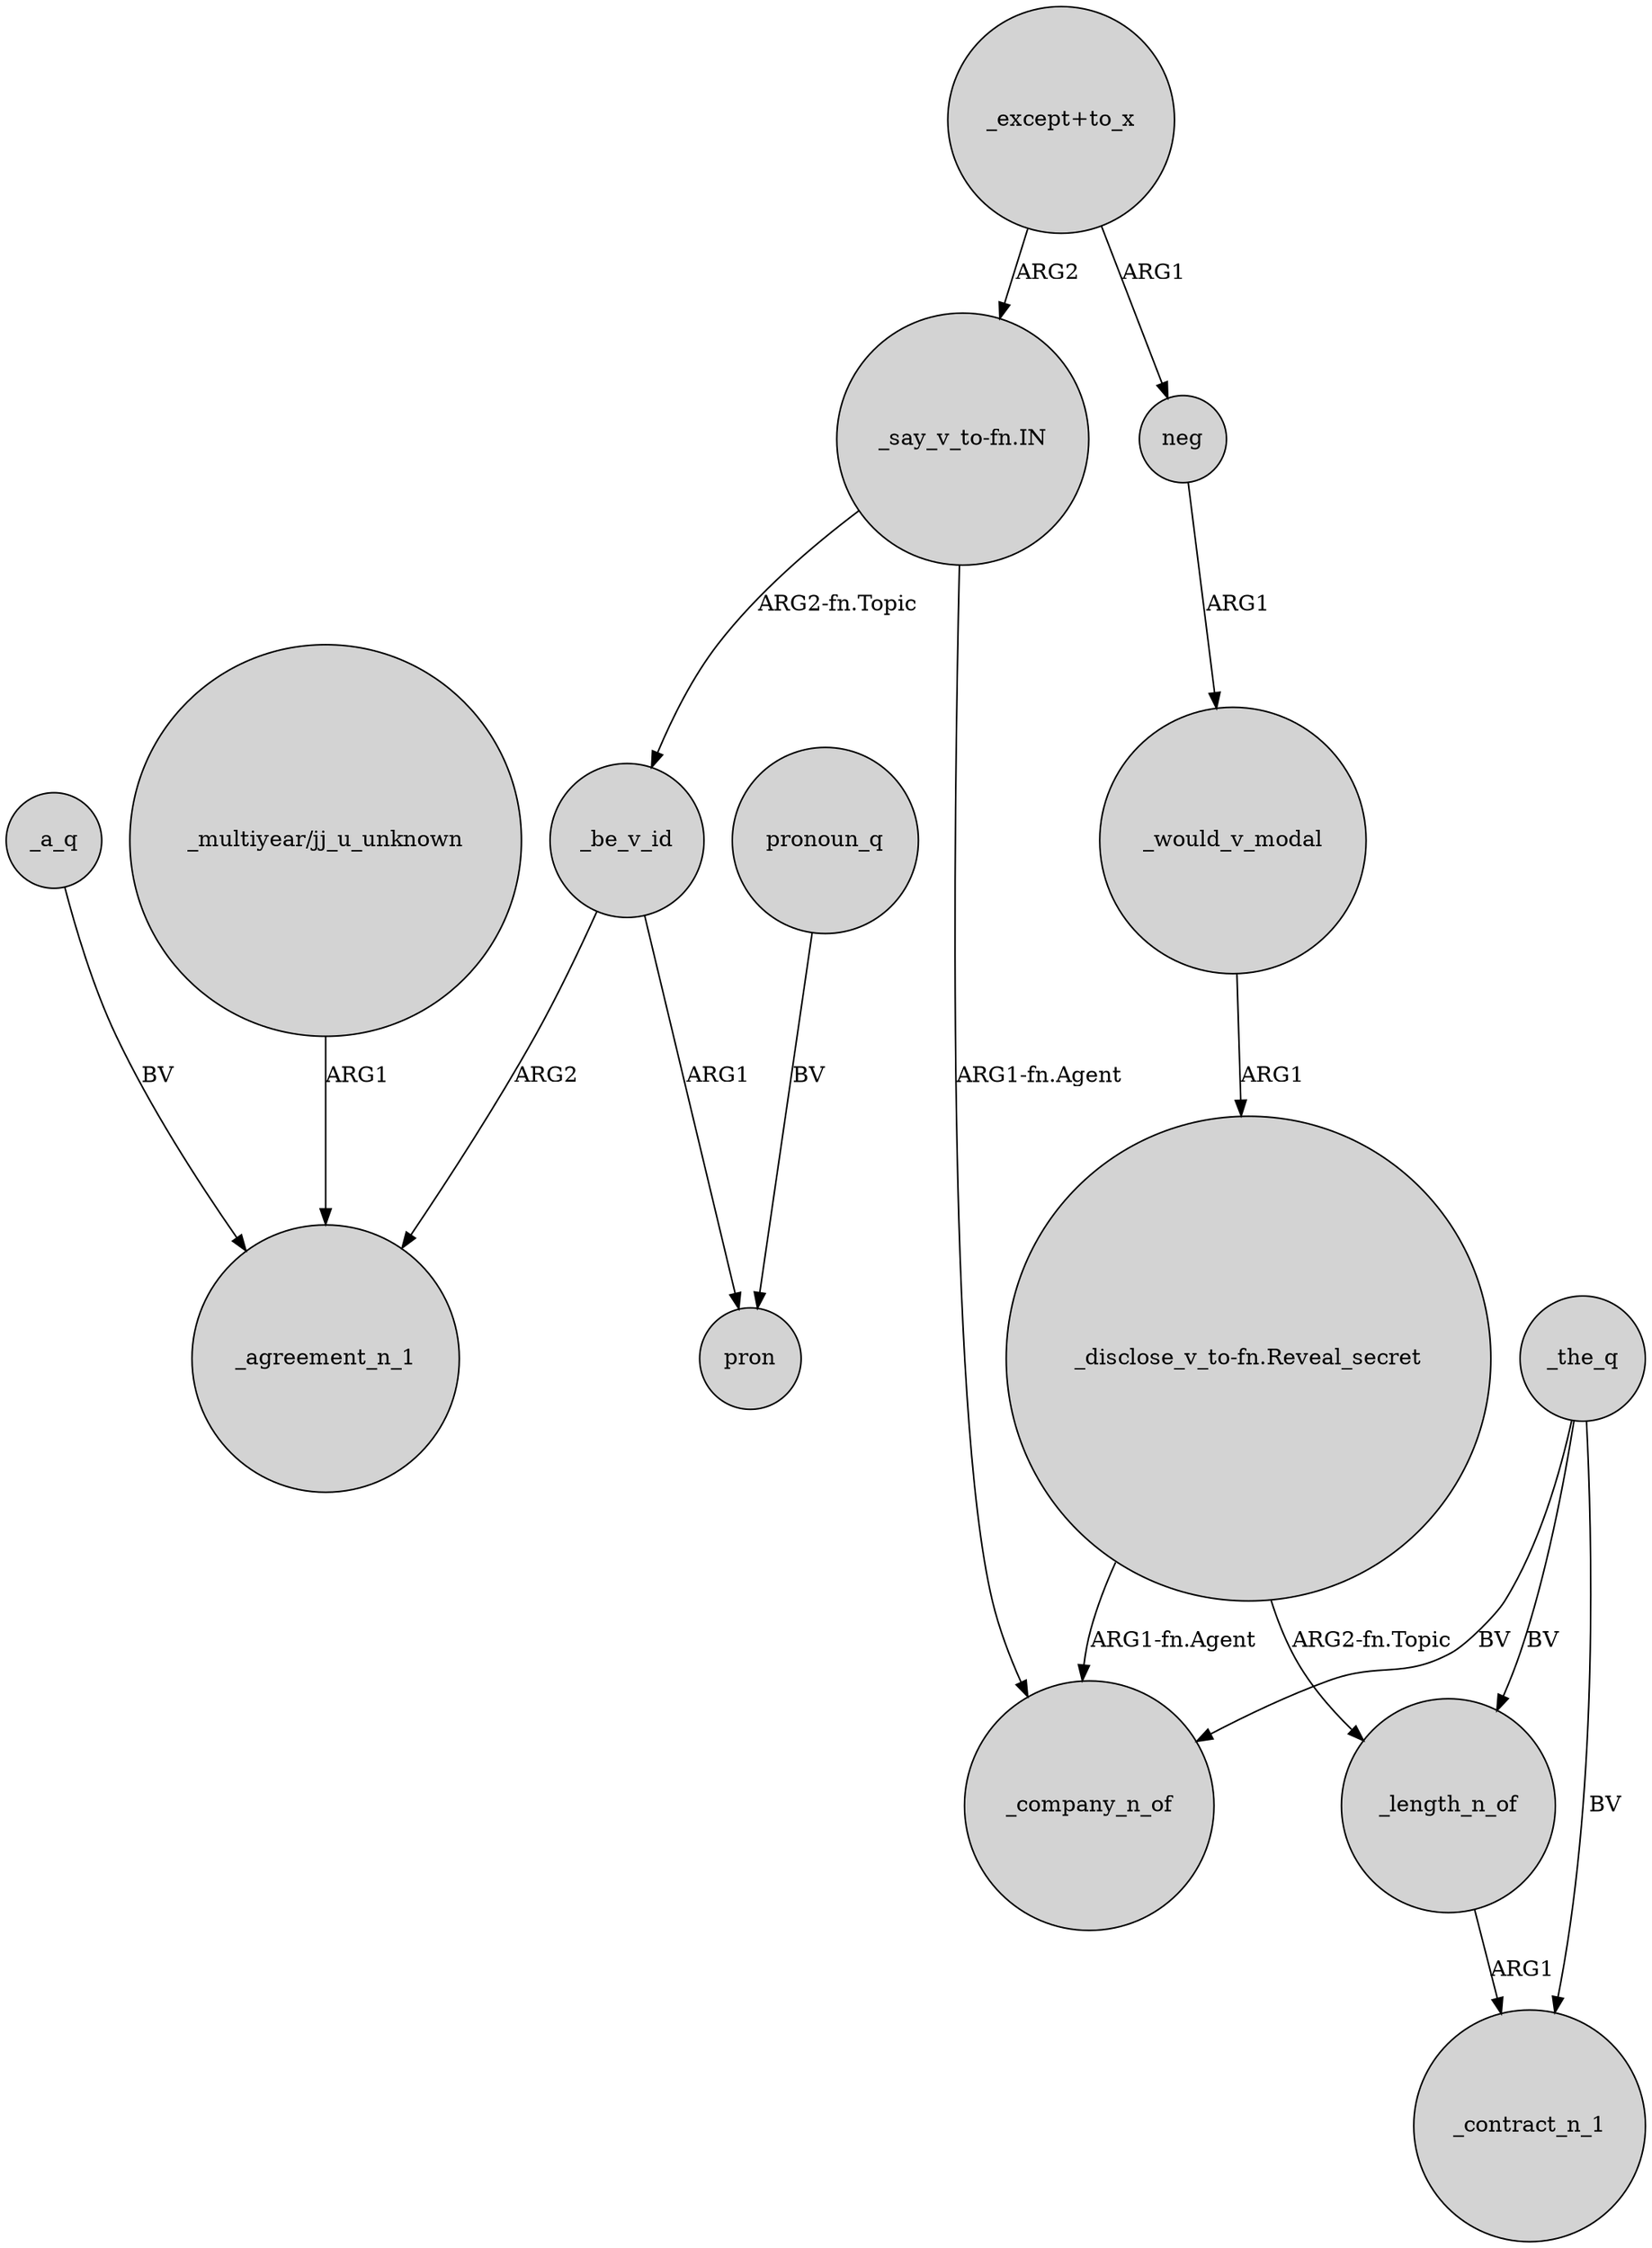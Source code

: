 digraph {
	node [shape=circle style=filled]
	"_disclose_v_to-fn.Reveal_secret" -> _company_n_of [label="ARG1-fn.Agent"]
	"_except+to_x" -> "_say_v_to-fn.IN" [label=ARG2]
	_the_q -> _contract_n_1 [label=BV]
	"_say_v_to-fn.IN" -> _company_n_of [label="ARG1-fn.Agent"]
	_be_v_id -> _agreement_n_1 [label=ARG2]
	neg -> _would_v_modal [label=ARG1]
	"_multiyear/jj_u_unknown" -> _agreement_n_1 [label=ARG1]
	_a_q -> _agreement_n_1 [label=BV]
	"_disclose_v_to-fn.Reveal_secret" -> _length_n_of [label="ARG2-fn.Topic"]
	_length_n_of -> _contract_n_1 [label=ARG1]
	_be_v_id -> pron [label=ARG1]
	_the_q -> _company_n_of [label=BV]
	_the_q -> _length_n_of [label=BV]
	_would_v_modal -> "_disclose_v_to-fn.Reveal_secret" [label=ARG1]
	"_say_v_to-fn.IN" -> _be_v_id [label="ARG2-fn.Topic"]
	"_except+to_x" -> neg [label=ARG1]
	pronoun_q -> pron [label=BV]
}
